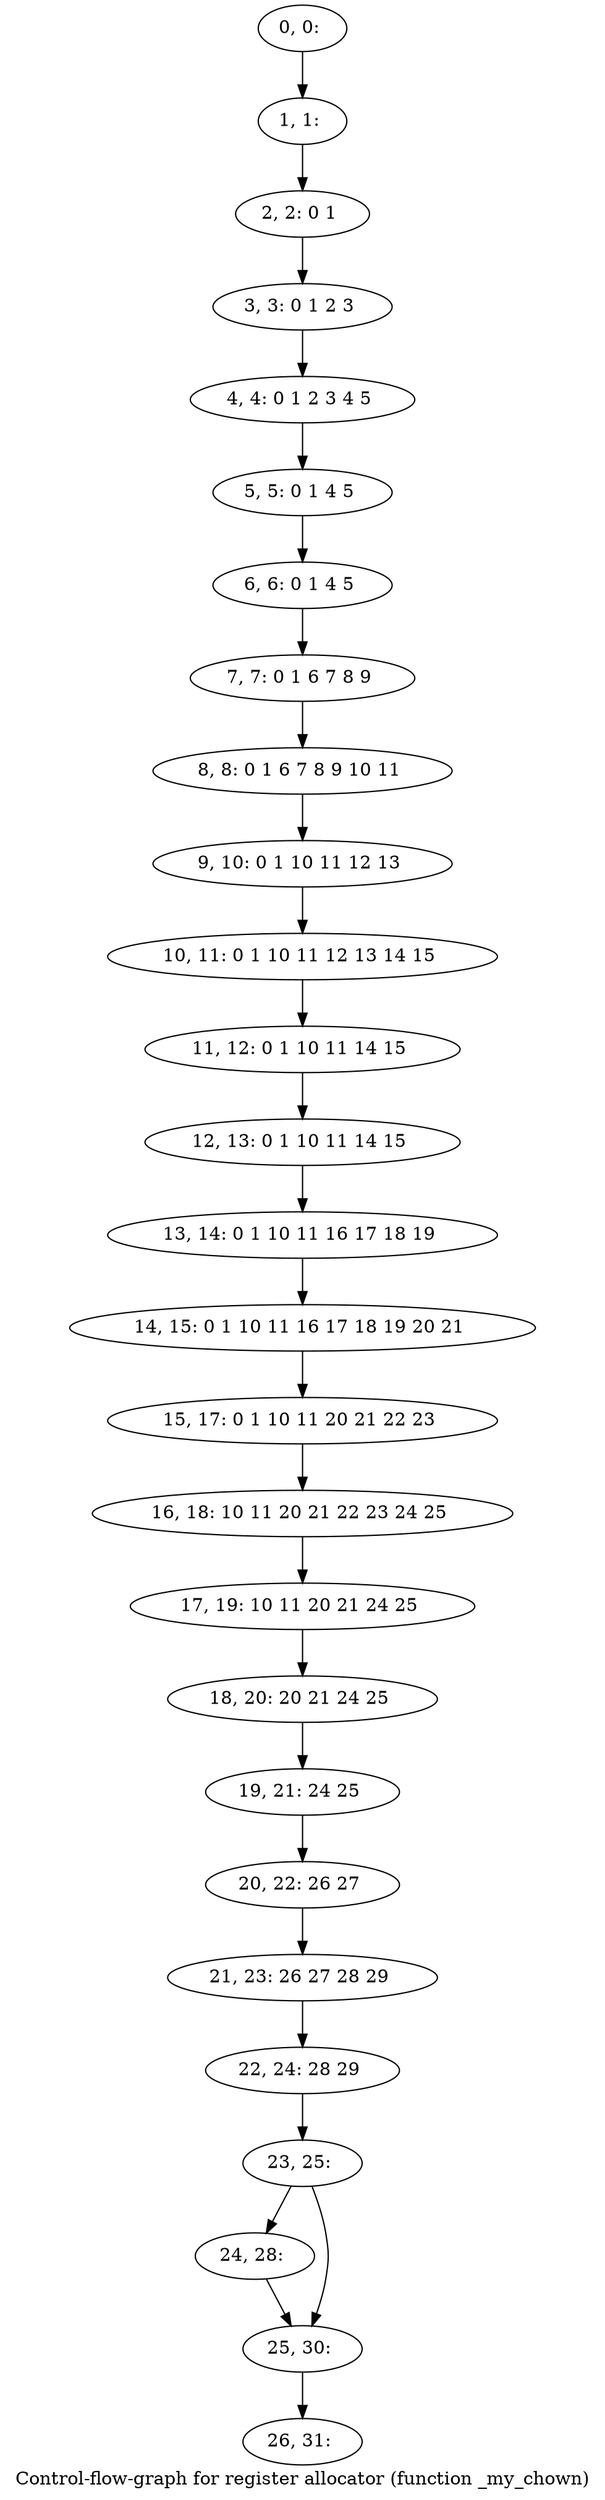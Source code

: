 digraph G {
graph [label="Control-flow-graph for register allocator (function _my_chown)"]
0[label="0, 0: "];
1[label="1, 1: "];
2[label="2, 2: 0 1 "];
3[label="3, 3: 0 1 2 3 "];
4[label="4, 4: 0 1 2 3 4 5 "];
5[label="5, 5: 0 1 4 5 "];
6[label="6, 6: 0 1 4 5 "];
7[label="7, 7: 0 1 6 7 8 9 "];
8[label="8, 8: 0 1 6 7 8 9 10 11 "];
9[label="9, 10: 0 1 10 11 12 13 "];
10[label="10, 11: 0 1 10 11 12 13 14 15 "];
11[label="11, 12: 0 1 10 11 14 15 "];
12[label="12, 13: 0 1 10 11 14 15 "];
13[label="13, 14: 0 1 10 11 16 17 18 19 "];
14[label="14, 15: 0 1 10 11 16 17 18 19 20 21 "];
15[label="15, 17: 0 1 10 11 20 21 22 23 "];
16[label="16, 18: 10 11 20 21 22 23 24 25 "];
17[label="17, 19: 10 11 20 21 24 25 "];
18[label="18, 20: 20 21 24 25 "];
19[label="19, 21: 24 25 "];
20[label="20, 22: 26 27 "];
21[label="21, 23: 26 27 28 29 "];
22[label="22, 24: 28 29 "];
23[label="23, 25: "];
24[label="24, 28: "];
25[label="25, 30: "];
26[label="26, 31: "];
0->1 ;
1->2 ;
2->3 ;
3->4 ;
4->5 ;
5->6 ;
6->7 ;
7->8 ;
8->9 ;
9->10 ;
10->11 ;
11->12 ;
12->13 ;
13->14 ;
14->15 ;
15->16 ;
16->17 ;
17->18 ;
18->19 ;
19->20 ;
20->21 ;
21->22 ;
22->23 ;
23->24 ;
23->25 ;
24->25 ;
25->26 ;
}
